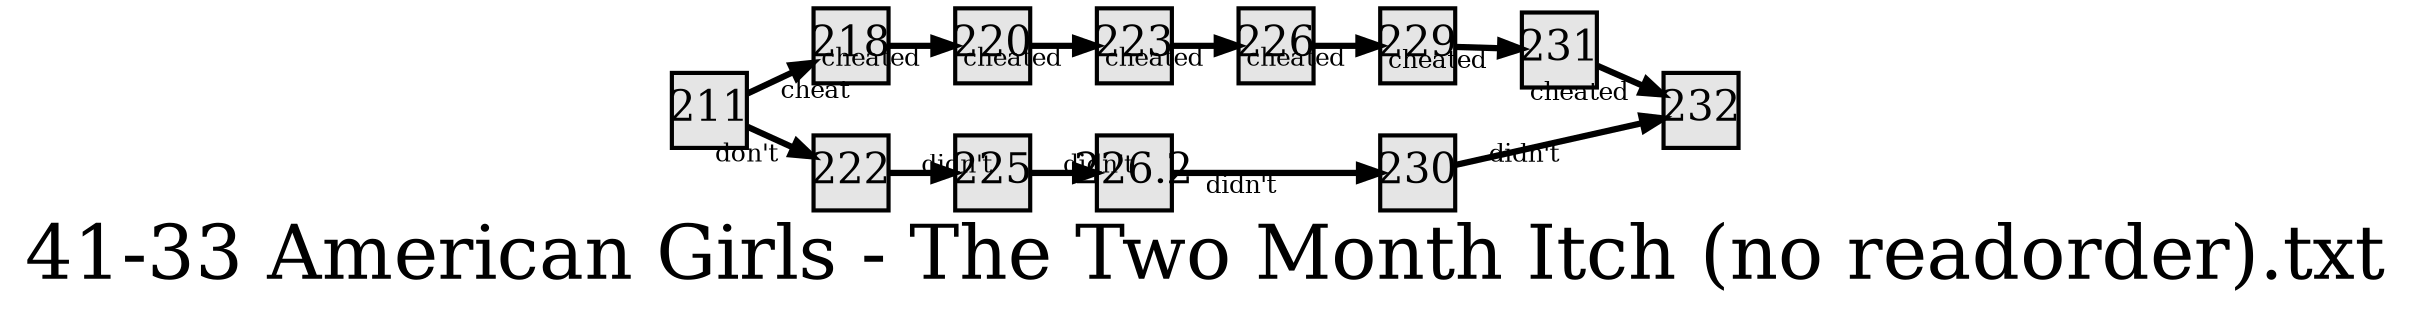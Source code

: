 digraph g{
  graph [ label="41-33 American Girls - The Two Month Itch (no readorder).txt" rankdir=LR, ordering=out, fontsize=36, nodesep="0.35", ranksep="0.45"];
  node  [shape=rect, penwidth=2, fontsize=20, style=filled, fillcolor=grey90, margin="0,0", labelfloat=true, regular=true, fixedsize=true];
  edge  [labelfloat=true, penwidth=3, fontsize=12];
  
  
  
  
  
  
  
  
  211;
  218;
  220;
  222;
  223;
  225;
  226;
  226.2;
  229;
  230;
  231;
  232;
  
  
  
  211 -> 218	[ xlabel="cheat" ];
  218 -> 220	[ xlabel="cheated" ];
  220 -> 223	[ xlabel="cheated" ];
  223 -> 226	[ xlabel="cheated" ];
  226 -> 229	[ xlabel="cheated" ];
  229 -> 231	[ xlabel="cheated" ];
  231 -> 232	[ xlabel="cheated" ];
  
  
  
  211 -> 222	[ xlabel="don't" ];
  222 -> 225	[ xlabel="didn't" ];
  225 -> 226.2	[ xlabel="didn't" ];
  226.2 -> 230	[ xlabel="didn't" ];
  230 -> 232	[ xlabel="didn't" ];
}

